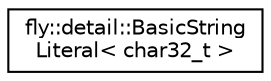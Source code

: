 digraph "Graphical Class Hierarchy"
{
 // LATEX_PDF_SIZE
  edge [fontname="Helvetica",fontsize="10",labelfontname="Helvetica",labelfontsize="10"];
  node [fontname="Helvetica",fontsize="10",shape=record];
  rankdir="LR";
  Node0 [label="fly::detail::BasicString\lLiteral\< char32_t \>",height=0.2,width=0.4,color="black", fillcolor="white", style="filled",URL="$structfly_1_1detail_1_1_basic_string_literal_3_01char32__t_01_4.html",tooltip=" "];
}
